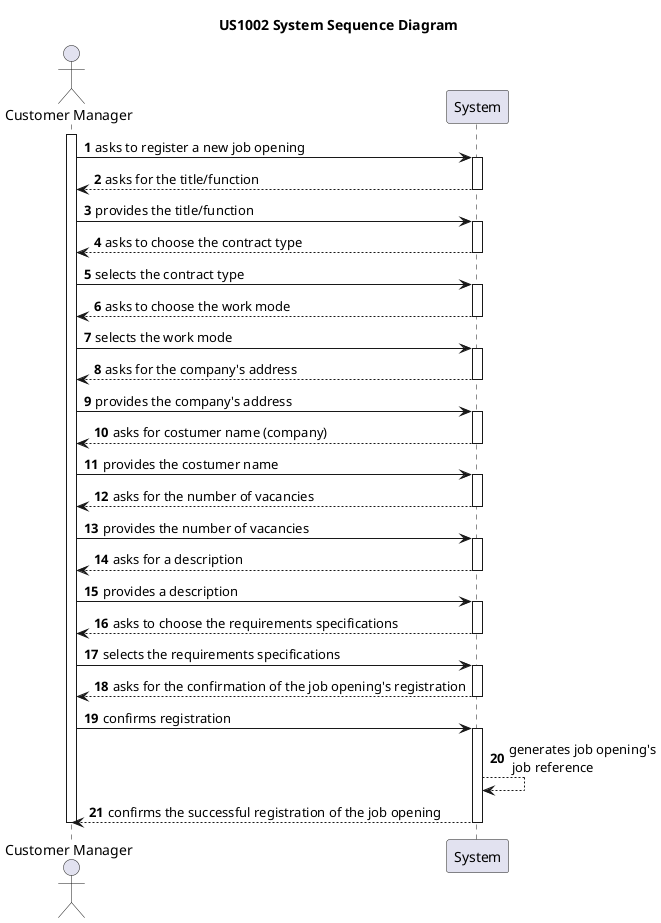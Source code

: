 @startuml US1002_SSD

title US1002 System Sequence Diagram

autonumber

actor "Customer Manager" as CM
participant "System" as SYS

activate CM

CM -> SYS : asks to register a new job opening

activate SYS

SYS --> CM : asks for the title/function
deactivate SYS

CM -> SYS : provides the title/function

activate SYS

SYS --> CM : asks to choose the contract type
deactivate SYS

CM -> SYS : selects the contract type

activate SYS

SYS --> CM : asks to choose the work mode
deactivate SYS

CM -> SYS : selects the work mode

activate SYS

SYS --> CM : asks for the company's address
deactivate SYS

CM -> SYS : provides the company's address

activate SYS

SYS --> CM : asks for costumer name (company)
deactivate SYS

CM -> SYS : provides the costumer name

activate SYS

SYS --> CM : asks for the number of vacancies
deactivate SYS

CM -> SYS : provides the number of vacancies

activate SYS

SYS --> CM : asks for a description
deactivate SYS

CM -> SYS : provides a description

activate SYS

SYS --> CM : asks to choose the requirements specifications
deactivate SYS

CM -> SYS : selects the requirements specifications

activate SYS

SYS --> CM : asks for the confirmation of the job opening's registration
deactivate SYS

CM -> SYS : confirms registration

activate SYS

SYS --> SYS : generates job opening's\n job reference

SYS --> CM : confirms the successful registration of the job opening
deactivate SYS


deactivate CM

@enduml